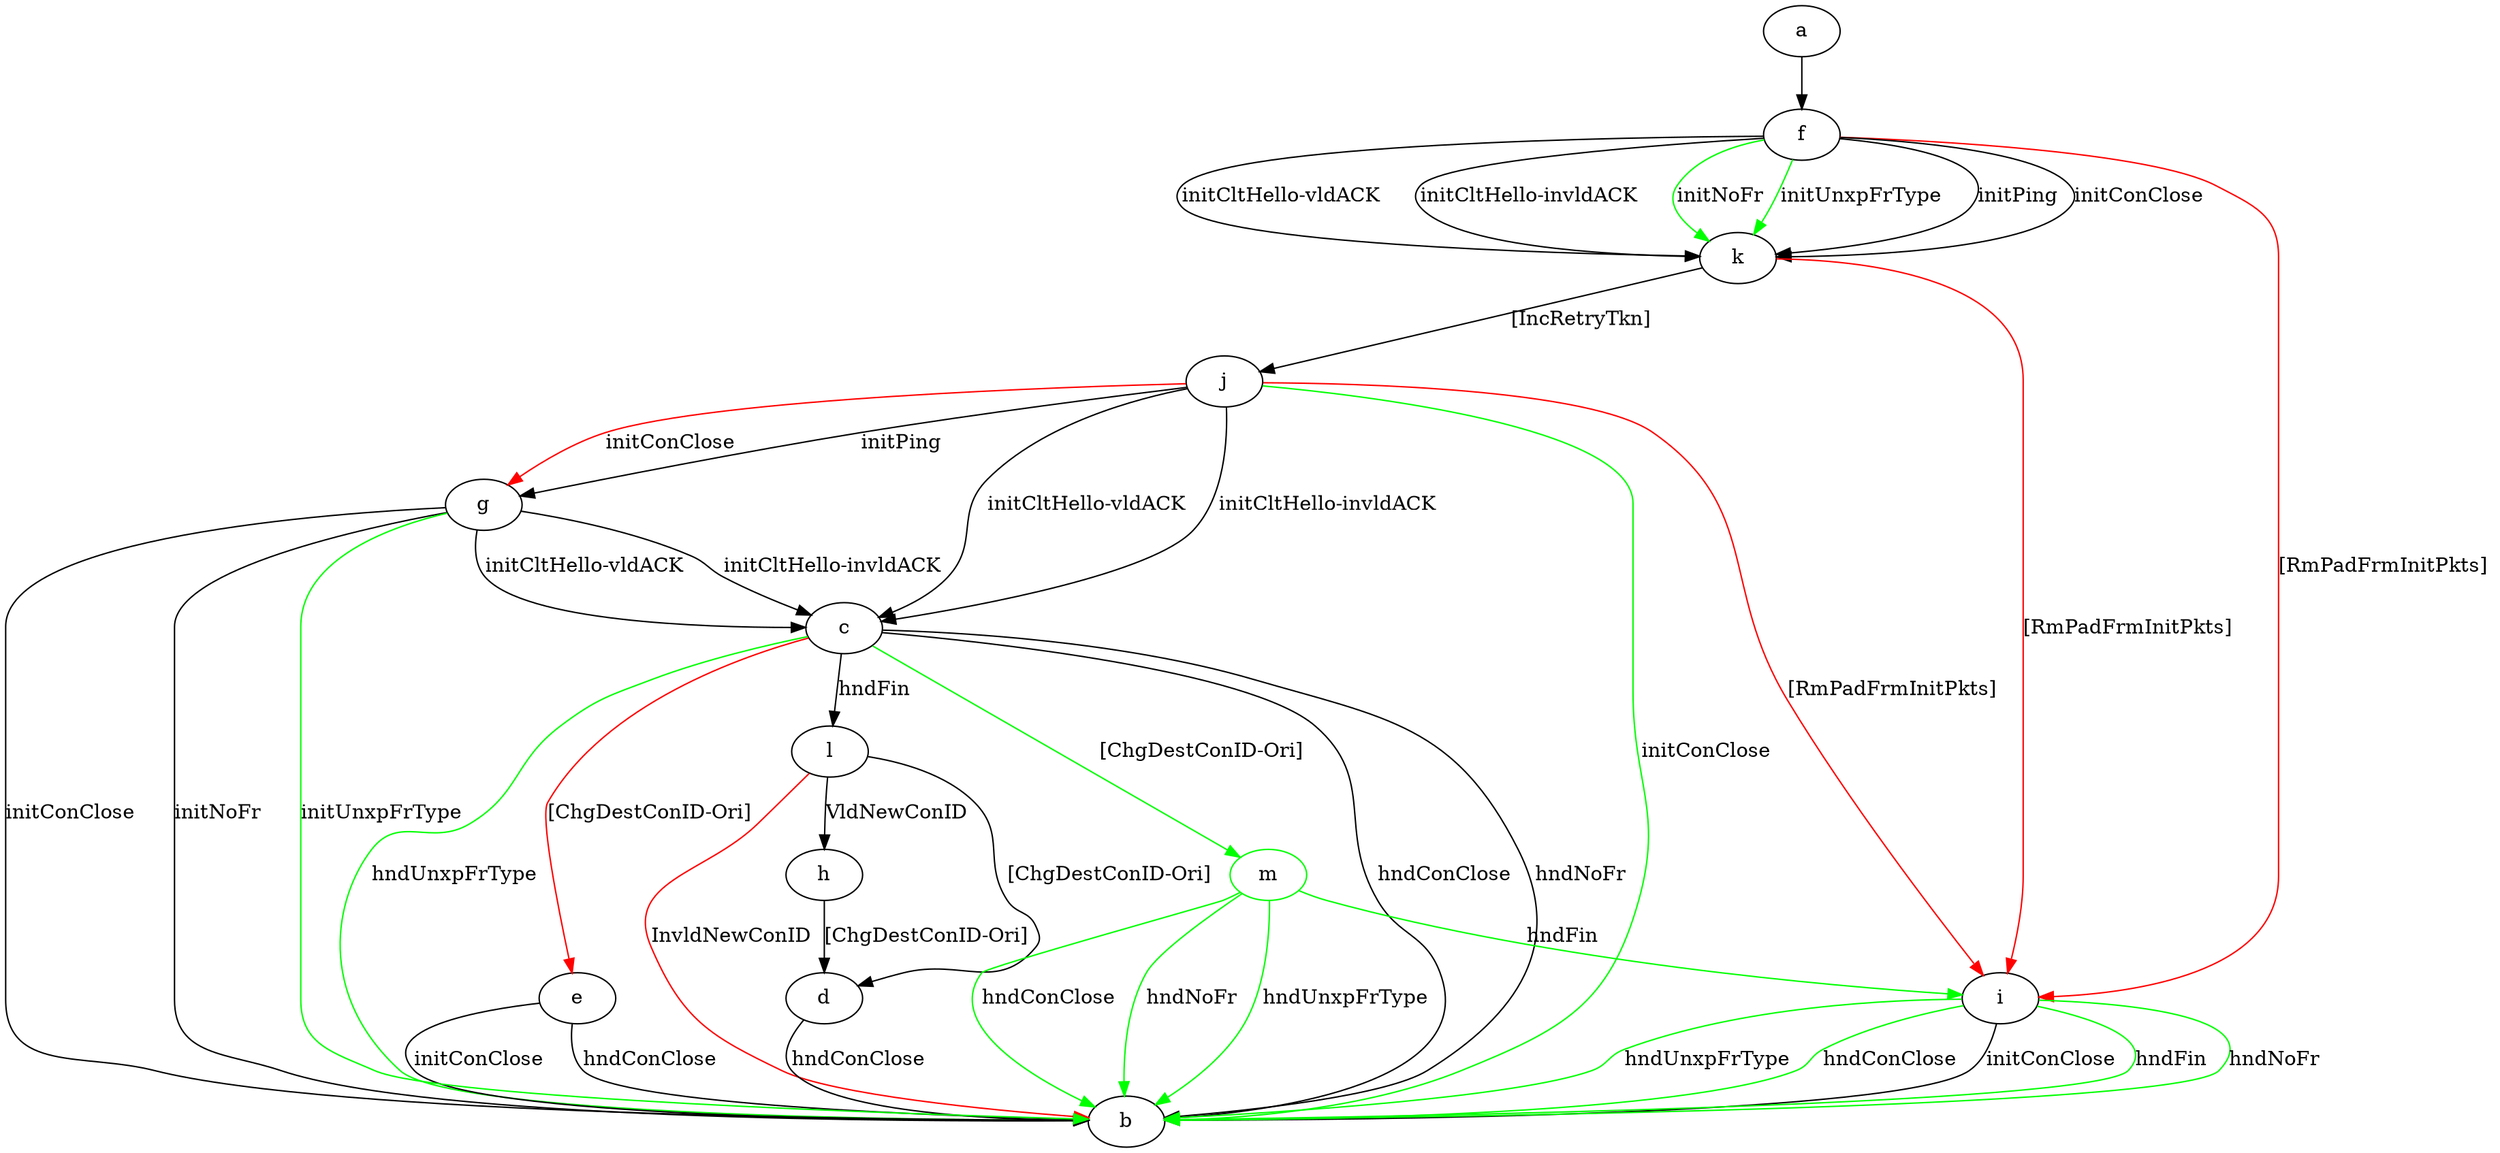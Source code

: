 digraph "" {
	a -> f	[key=0];
	c -> b	[key=0,
		label="hndConClose "];
	c -> b	[key=1,
		label="hndNoFr "];
	c -> b	[key=2,
		color=green,
		label="hndUnxpFrType "];
	c -> e	[key=0,
		color=red,
		label="[ChgDestConID-Ori] "];
	c -> l	[key=0,
		label="hndFin "];
	m	[color=green];
	c -> m	[key=0,
		color=green,
		label="[ChgDestConID-Ori] "];
	d -> b	[key=0,
		label="hndConClose "];
	e -> b	[key=0,
		label="initConClose "];
	e -> b	[key=1,
		label="hndConClose "];
	f -> i	[key=0,
		color=red,
		label="[RmPadFrmInitPkts] "];
	f -> k	[key=0,
		label="initPing "];
	f -> k	[key=1,
		label="initConClose "];
	f -> k	[key=2,
		label="initCltHello-vldACK "];
	f -> k	[key=3,
		label="initCltHello-invldACK "];
	f -> k	[key=4,
		color=green,
		label="initNoFr "];
	f -> k	[key=5,
		color=green,
		label="initUnxpFrType "];
	g -> b	[key=0,
		label="initConClose "];
	g -> b	[key=1,
		label="initNoFr "];
	g -> b	[key=2,
		color=green,
		label="initUnxpFrType "];
	g -> c	[key=0,
		label="initCltHello-vldACK "];
	g -> c	[key=1,
		label="initCltHello-invldACK "];
	h -> d	[key=0,
		label="[ChgDestConID-Ori] "];
	i -> b	[key=0,
		label="initConClose "];
	i -> b	[key=1,
		color=green,
		label="hndFin "];
	i -> b	[key=2,
		color=green,
		label="hndNoFr "];
	i -> b	[key=3,
		color=green,
		label="hndUnxpFrType "];
	i -> b	[key=4,
		color=green,
		label="hndConClose "];
	j -> b	[key=0,
		color=green,
		label="initConClose "];
	j -> c	[key=0,
		label="initCltHello-vldACK "];
	j -> c	[key=1,
		label="initCltHello-invldACK "];
	j -> g	[key=0,
		label="initPing "];
	j -> g	[key=1,
		color=red,
		label="initConClose "];
	j -> i	[key=0,
		color=red,
		label="[RmPadFrmInitPkts] "];
	k -> i	[key=0,
		color=red,
		label="[RmPadFrmInitPkts] "];
	k -> j	[key=0,
		label="[IncRetryTkn] "];
	l -> b	[key=0,
		color=red,
		label="InvldNewConID "];
	l -> d	[key=0,
		label="[ChgDestConID-Ori] "];
	l -> h	[key=0,
		label="VldNewConID "];
	m -> b	[key=0,
		color=green,
		label="hndNoFr "];
	m -> b	[key=1,
		color=green,
		label="hndUnxpFrType "];
	m -> b	[key=2,
		color=green,
		label="hndConClose "];
	m -> i	[key=0,
		color=green,
		label="hndFin "];
}
